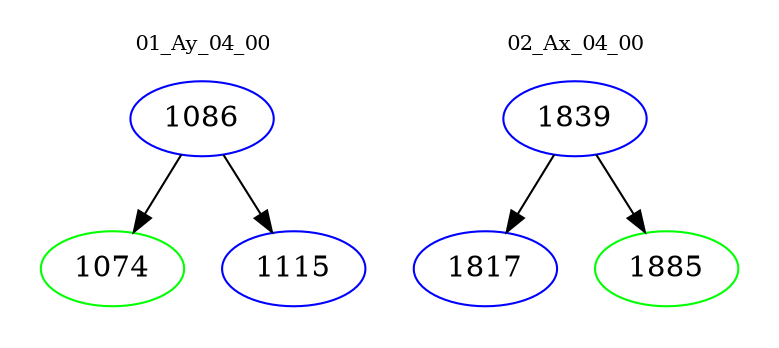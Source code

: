 digraph{
subgraph cluster_0 {
color = white
label = "01_Ay_04_00";
fontsize=10;
T0_1086 [label="1086", color="blue"]
T0_1086 -> T0_1074 [color="black"]
T0_1074 [label="1074", color="green"]
T0_1086 -> T0_1115 [color="black"]
T0_1115 [label="1115", color="blue"]
}
subgraph cluster_1 {
color = white
label = "02_Ax_04_00";
fontsize=10;
T1_1839 [label="1839", color="blue"]
T1_1839 -> T1_1817 [color="black"]
T1_1817 [label="1817", color="blue"]
T1_1839 -> T1_1885 [color="black"]
T1_1885 [label="1885", color="green"]
}
}
